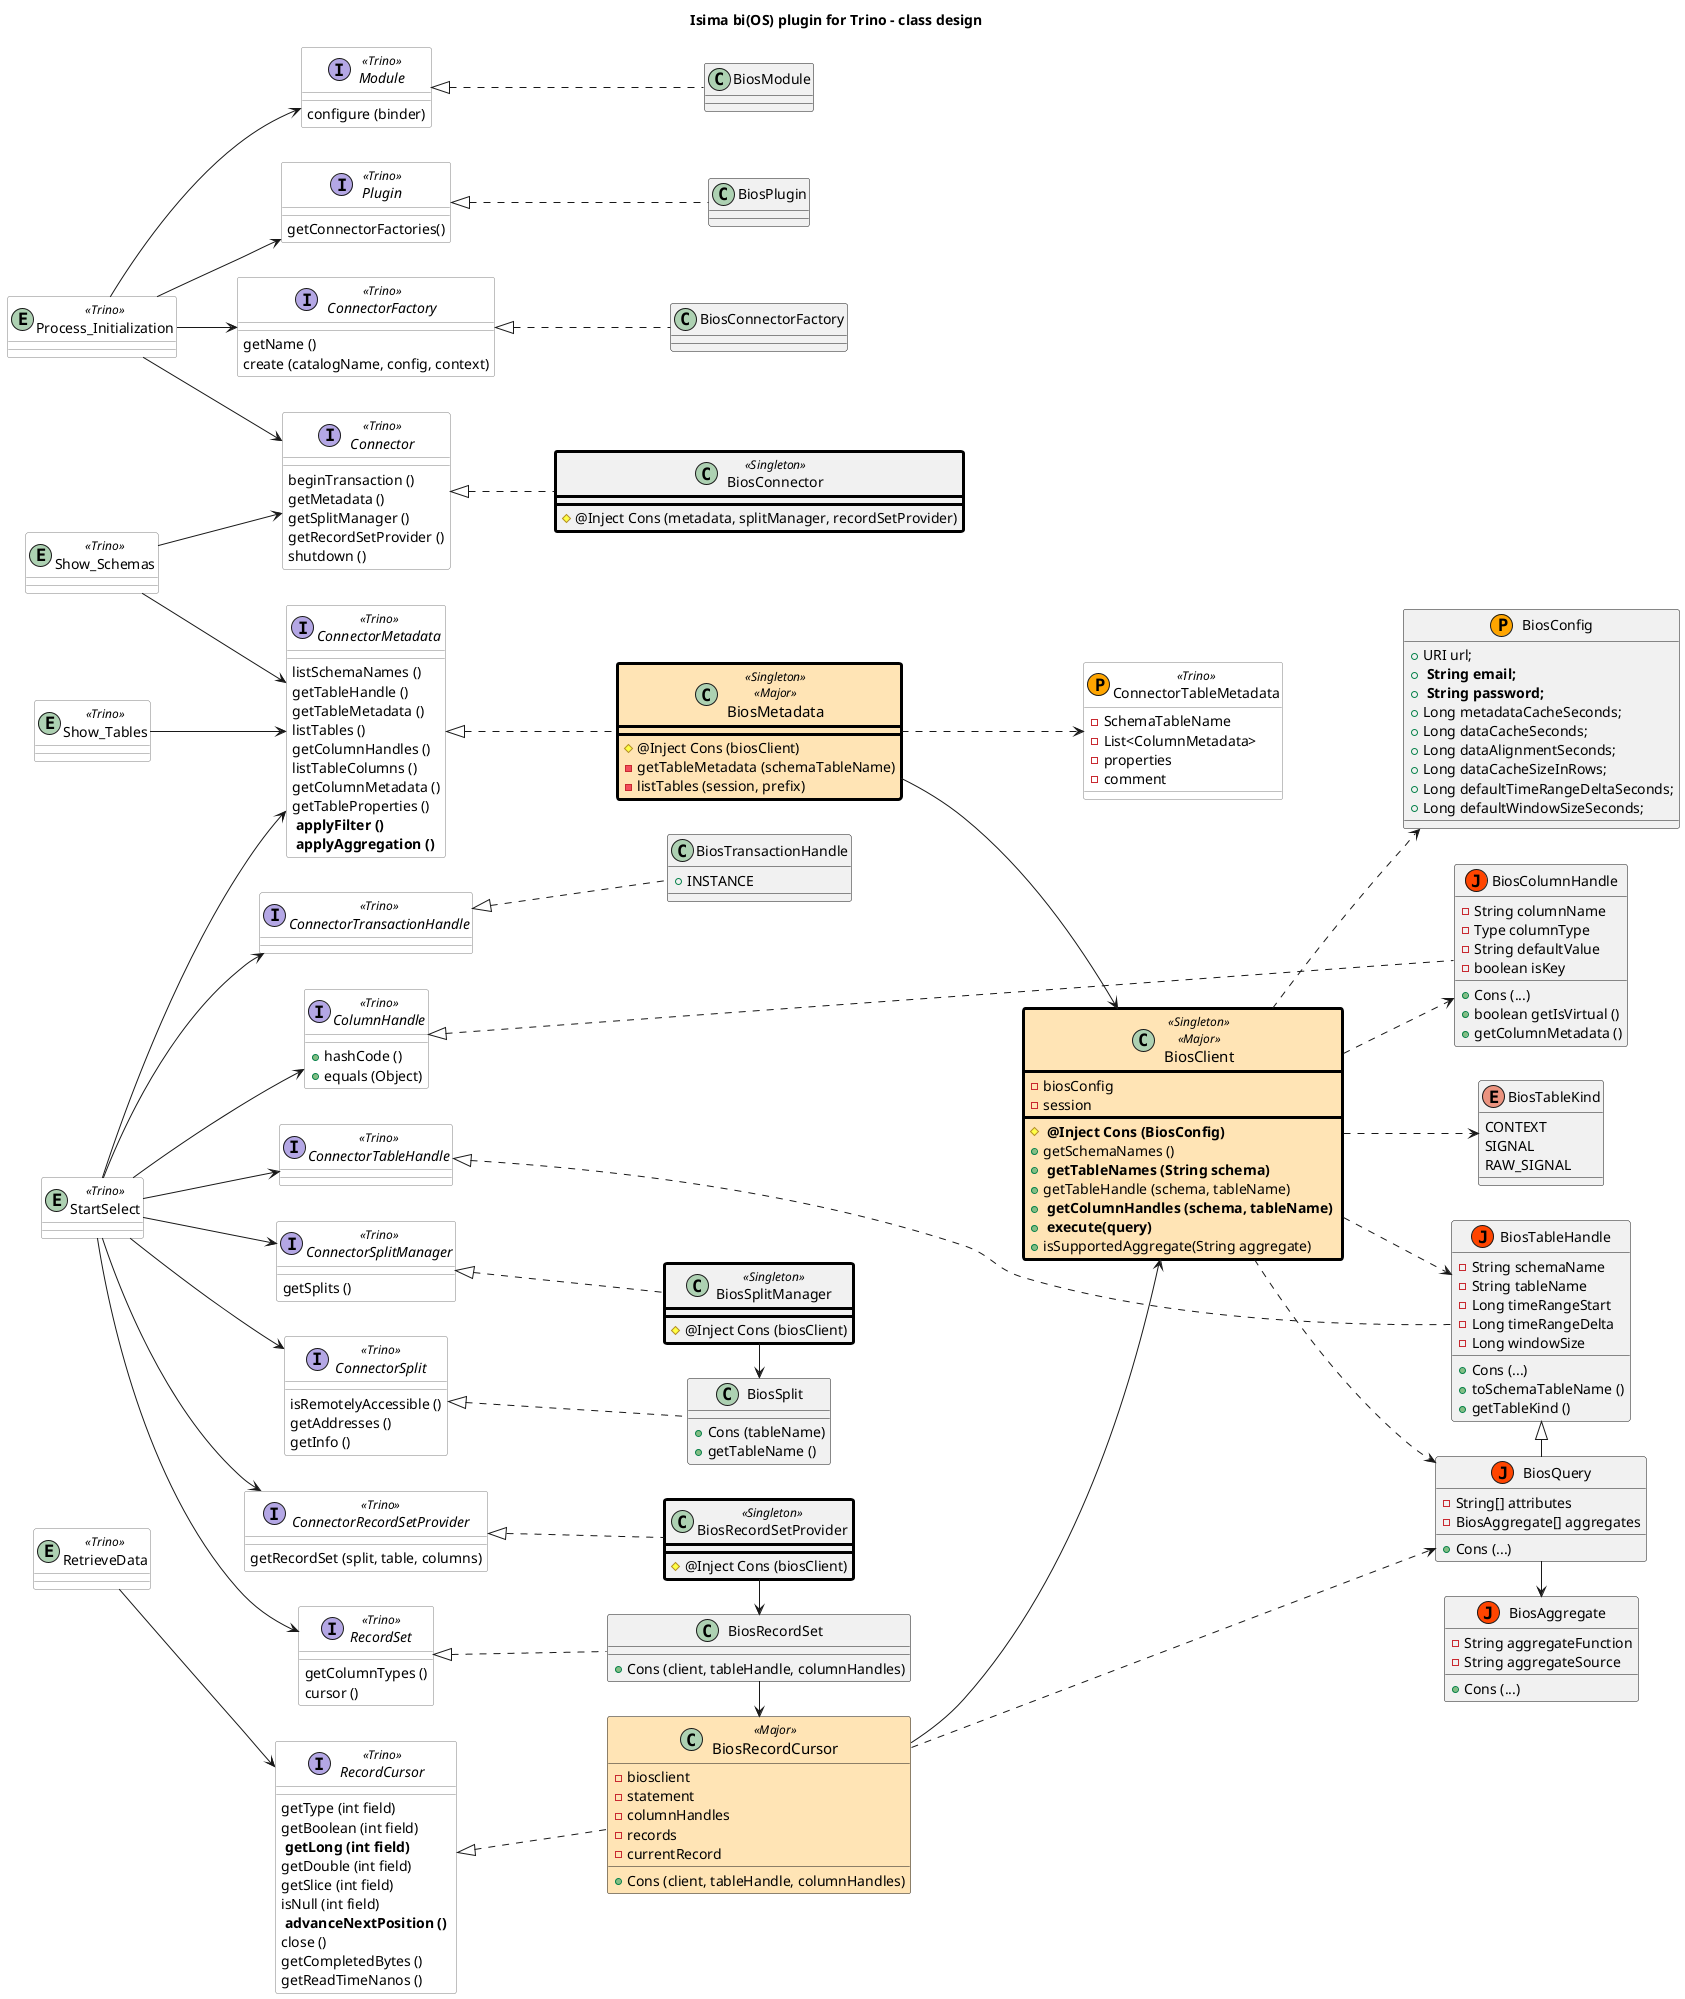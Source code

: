 @startuml trino-bios-design
title Isima bi(OS) plugin for Trino - class design

left to right direction
skinparam shadowing false

skinparam class {
    BackgroundColor<<Trino>> white
    BorderColor<<Trino>> gray
    BorderColor<<Singleton>> black
    BorderThickness<<Singleton>> 3
    BackgroundColor<<Major>> moccasin
    FontSize<<Major>> 15
}

interface Module <<Trino>> {
  configure (binder)
}

class BiosModule implements Module {
}

interface Plugin <<Trino>> {
    getConnectorFactories()
}

class BiosPlugin implements Plugin {
}

interface ConnectorFactory <<Trino>> {
    getName ()
    create (catalogName, config, context)
}

class BiosConnectorFactory implements ConnectorFactory {
}

interface Connector <<Trino>> {
    beginTransaction ()
    getMetadata ()
    getSplitManager ()
    getRecordSetProvider ()
    shutdown ()
}

class BiosConnector <<Singleton>> implements Connector {
    # @Inject Cons (metadata, splitManager, recordSetProvider)
}


interface ConnectorMetadata <<Trino>> {
    listSchemaNames ()
    getTableHandle ()
    getTableMetadata ()
    listTables ()
    getColumnHandles ()
    listTableColumns ()
    getColumnMetadata ()
    getTableProperties ()
    ** applyFilter () **
    ** applyAggregation () **
}

class BiosMetadata <<Singleton>> <<Major>> implements ConnectorMetadata {
    # @Inject Cons (biosClient)
    - getTableMetadata (schemaTableName)
    - listTables (session, prefix)
}

class ConnectorTableMetadata << (P, orange) >> <<Trino>> {
    - SchemaTableName
    - List<ColumnMetadata>
    - properties
    - comment
}

interface ConnectorTransactionHandle <<Trino>>

class BiosTransactionHandle implements ConnectorTransactionHandle {
    + INSTANCE
}

interface ConnectorSplitManager <<Trino>> {
    getSplits ()
}

class BiosSplitManager <<Singleton>> implements ConnectorSplitManager {
    # @Inject Cons (biosClient)
}

interface ConnectorSplit <<Trino>> {
    isRemotelyAccessible ()
    getAddresses ()
    getInfo ()
}

class BiosSplit implements ConnectorSplit {
    + Cons (tableName)
    + getTableName ()
}

interface ConnectorRecordSetProvider <<Trino>> {
    getRecordSet (split, table, columns)
}

class BiosRecordSetProvider <<Singleton>> implements ConnectorRecordSetProvider {
    # @Inject Cons (biosClient)
}

interface RecordSet <<Trino>> {
    getColumnTypes ()
    cursor ()
}

class BiosRecordSet implements RecordSet {
    + Cons (client, tableHandle, columnHandles)
}

interface RecordCursor <<Trino>> {
    getType (int field)
    getBoolean (int field)
    ** getLong (int field) **
    getDouble (int field)
    getSlice (int field)
    isNull (int field)
    ** advanceNextPosition () **
    close ()
    getCompletedBytes ()
    getReadTimeNanos ()
}

class BiosRecordCursor <<Major>> implements RecordCursor {
    + Cons (client, tableHandle, columnHandles)
    - biosclient
    - statement
    - columnHandles
    - records
    - currentRecord
}


class BiosClient <<Singleton>> <<Major>> {
    # ** @Inject Cons (BiosConfig) **
    - biosConfig
    - session
    + getSchemaNames ()
    + ** getTableNames (String schema) **
    + getTableHandle (schema, tableName)
    + ** getColumnHandles (schema, tableName) **
    + ** execute(query) **
    + isSupportedAggregate(String aggregate)
}

class BiosConfig << (P, orange) >> {
    + URI url;
    + ** String email; **
    + ** String password; **
    + Long metadataCacheSeconds;
    + Long dataCacheSeconds;
    + Long dataAlignmentSeconds;
    + Long dataCacheSizeInRows;
    + Long defaultTimeRangeDeltaSeconds;
    + Long defaultWindowSizeSeconds;
}

interface ColumnHandle <<Trino>> {
    + hashCode ()
    + equals (Object)
}

class BiosColumnHandle << (J, orangeRed) >> implements ColumnHandle {
    + Cons (...)
    - String columnName
    - Type columnType
    - String defaultValue
    - boolean isKey
    + boolean getIsVirtual ()
    + getColumnMetadata ()
}

enum BiosTableKind {
    CONTEXT
    SIGNAL
    RAW_SIGNAL
}

interface ConnectorTableHandle <<Trino>>

class BiosTableHandle << (J, orangeRed) >> implements ConnectorTableHandle {
    + Cons (...)
    - String schemaName
    - String tableName
    - Long timeRangeStart
    - Long timeRangeDelta
    - Long windowSize
    + toSchemaTableName ()
    + getTableKind ()
}

class BiosAggregate << (J, orangeRed) >> {
   + Cons (...)
   - String aggregateFunction
   - String aggregateSource
}

class BiosQuery << (J, orangeRed) >> {
    + Cons (...)
    - String[] attributes
    - BiosAggregate[] aggregates
}
BiosQuery -> BiosAggregate
BiosTableHandle <|- BiosQuery


entity Process_Initialization <<Trino>>
Process_Initialization --> Module
Process_Initialization --> Plugin
Process_Initialization --> ConnectorFactory
Process_Initialization --> Connector
BiosClient ..> BiosConfig

entity Show_Schemas <<Trino>>
Show_Schemas --> Connector
Show_Schemas --> ConnectorMetadata
BiosClient ..> BiosQuery
BiosClient ..> BiosTableKind
BiosClient ..> BiosTableHandle
BiosClient ..> BiosColumnHandle

BiosConfig .[hidden]> BiosColumnHandle
BiosColumnHandle .[hidden]> BiosTableHandle


entity Show_Tables <<Trino>>
Show_Tables --> ConnectorMetadata

entity StartSelect <<Trino>>
StartSelect --> ConnectorMetadata
StartSelect --> ConnectorTransactionHandle
StartSelect --> ConnectorTableHandle
StartSelect --> ColumnHandle
StartSelect --> ConnectorSplitManager
StartSelect --> ConnectorSplit
StartSelect --> ConnectorRecordSetProvider
StartSelect --> RecordSet
BiosMetadata ..> ConnectorTableMetadata

entity RetrieveData <<Trino>>
RetrieveData --> RecordCursor


Process_Initialization .[hidden]> Show_Schemas
Show_Schemas .[hidden]> Show_Tables
Show_Tables .[hidden]> StartSelect
StartSelect .[hidden]> RetrieveData

Module .[hidden]> Plugin
Plugin .[hidden]> ConnectorFactory
ConnectorFactory .[hidden]> Connector
Connector .[hidden]> ConnectorMetadata
ConnectorMetadata .[hidden]> ConnectorTransactionHandle
ConnectorTransactionHandle .[hidden]> ColumnHandle
ColumnHandle .[hidden]> ConnectorTableHandle
ConnectorTableHandle .[hidden]> ConnectorSplitManager
ConnectorSplitManager .[hidden]> ConnectorSplit
ConnectorSplit .[hidden]> ConnectorRecordSetProvider
ConnectorRecordSetProvider .[hidden]> RecordSet


BiosMetadata --> BiosClient
BiosRecordCursor --> BiosClient
BiosRecordCursor ..> BiosQuery

BiosSplitManager -> BiosSplit
BiosRecordSetProvider -> BiosRecordSet
BiosRecordSet -> BiosRecordCursor




newpage
title Legend

interface Interface1 {
    + function1() - implemented by Bios class
}

class Class implements Interface1 {
    + Cons () - Constructor
    - privateVariable
    + publicVariable
    - privateFunction()
    + publicFunction()
}

class POJO << (P, orange) >> {
    + Cons () - Constructor
    - gettable member
    + gettable and settable member
}

class JsonPOJO << (J, orangeRed) >> {
    + Cons () - Constructor
    - gettable member
    + gettable and settable member
}

@enduml
